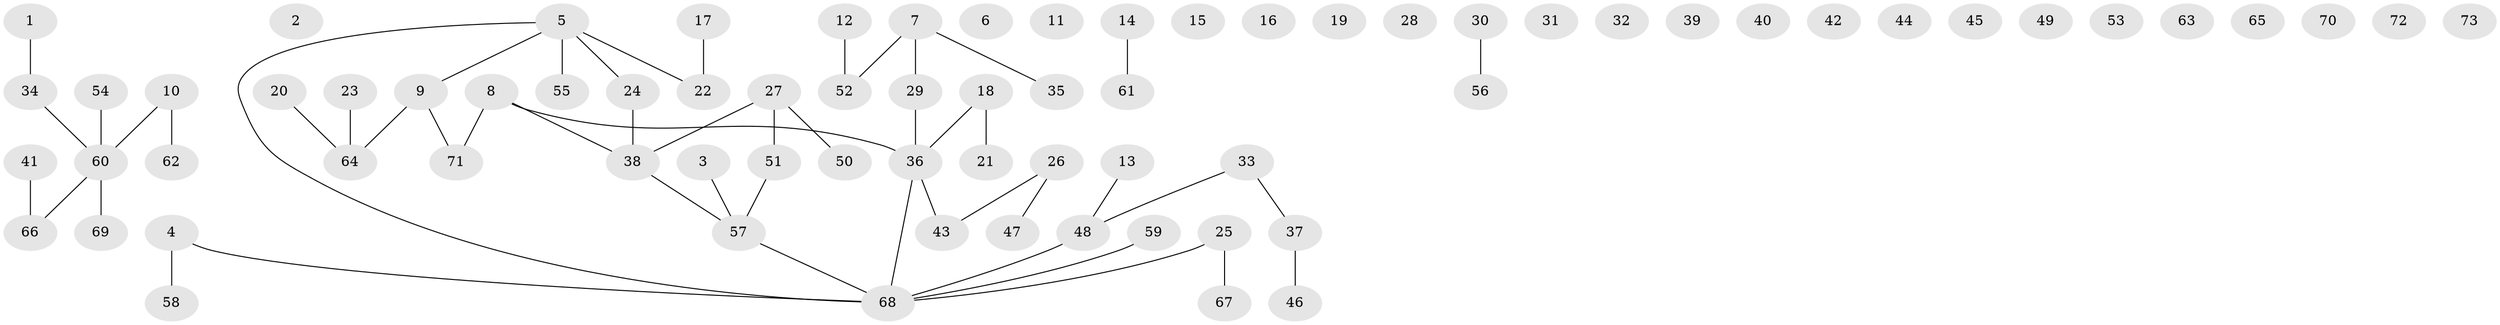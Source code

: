 // Generated by graph-tools (version 1.1) at 2025/33/03/09/25 02:33:30]
// undirected, 73 vertices, 52 edges
graph export_dot {
graph [start="1"]
  node [color=gray90,style=filled];
  1;
  2;
  3;
  4;
  5;
  6;
  7;
  8;
  9;
  10;
  11;
  12;
  13;
  14;
  15;
  16;
  17;
  18;
  19;
  20;
  21;
  22;
  23;
  24;
  25;
  26;
  27;
  28;
  29;
  30;
  31;
  32;
  33;
  34;
  35;
  36;
  37;
  38;
  39;
  40;
  41;
  42;
  43;
  44;
  45;
  46;
  47;
  48;
  49;
  50;
  51;
  52;
  53;
  54;
  55;
  56;
  57;
  58;
  59;
  60;
  61;
  62;
  63;
  64;
  65;
  66;
  67;
  68;
  69;
  70;
  71;
  72;
  73;
  1 -- 34;
  3 -- 57;
  4 -- 58;
  4 -- 68;
  5 -- 9;
  5 -- 22;
  5 -- 24;
  5 -- 55;
  5 -- 68;
  7 -- 29;
  7 -- 35;
  7 -- 52;
  8 -- 36;
  8 -- 38;
  8 -- 71;
  9 -- 64;
  9 -- 71;
  10 -- 60;
  10 -- 62;
  12 -- 52;
  13 -- 48;
  14 -- 61;
  17 -- 22;
  18 -- 21;
  18 -- 36;
  20 -- 64;
  23 -- 64;
  24 -- 38;
  25 -- 67;
  25 -- 68;
  26 -- 43;
  26 -- 47;
  27 -- 38;
  27 -- 50;
  27 -- 51;
  29 -- 36;
  30 -- 56;
  33 -- 37;
  33 -- 48;
  34 -- 60;
  36 -- 43;
  36 -- 68;
  37 -- 46;
  38 -- 57;
  41 -- 66;
  48 -- 68;
  51 -- 57;
  54 -- 60;
  57 -- 68;
  59 -- 68;
  60 -- 66;
  60 -- 69;
}

